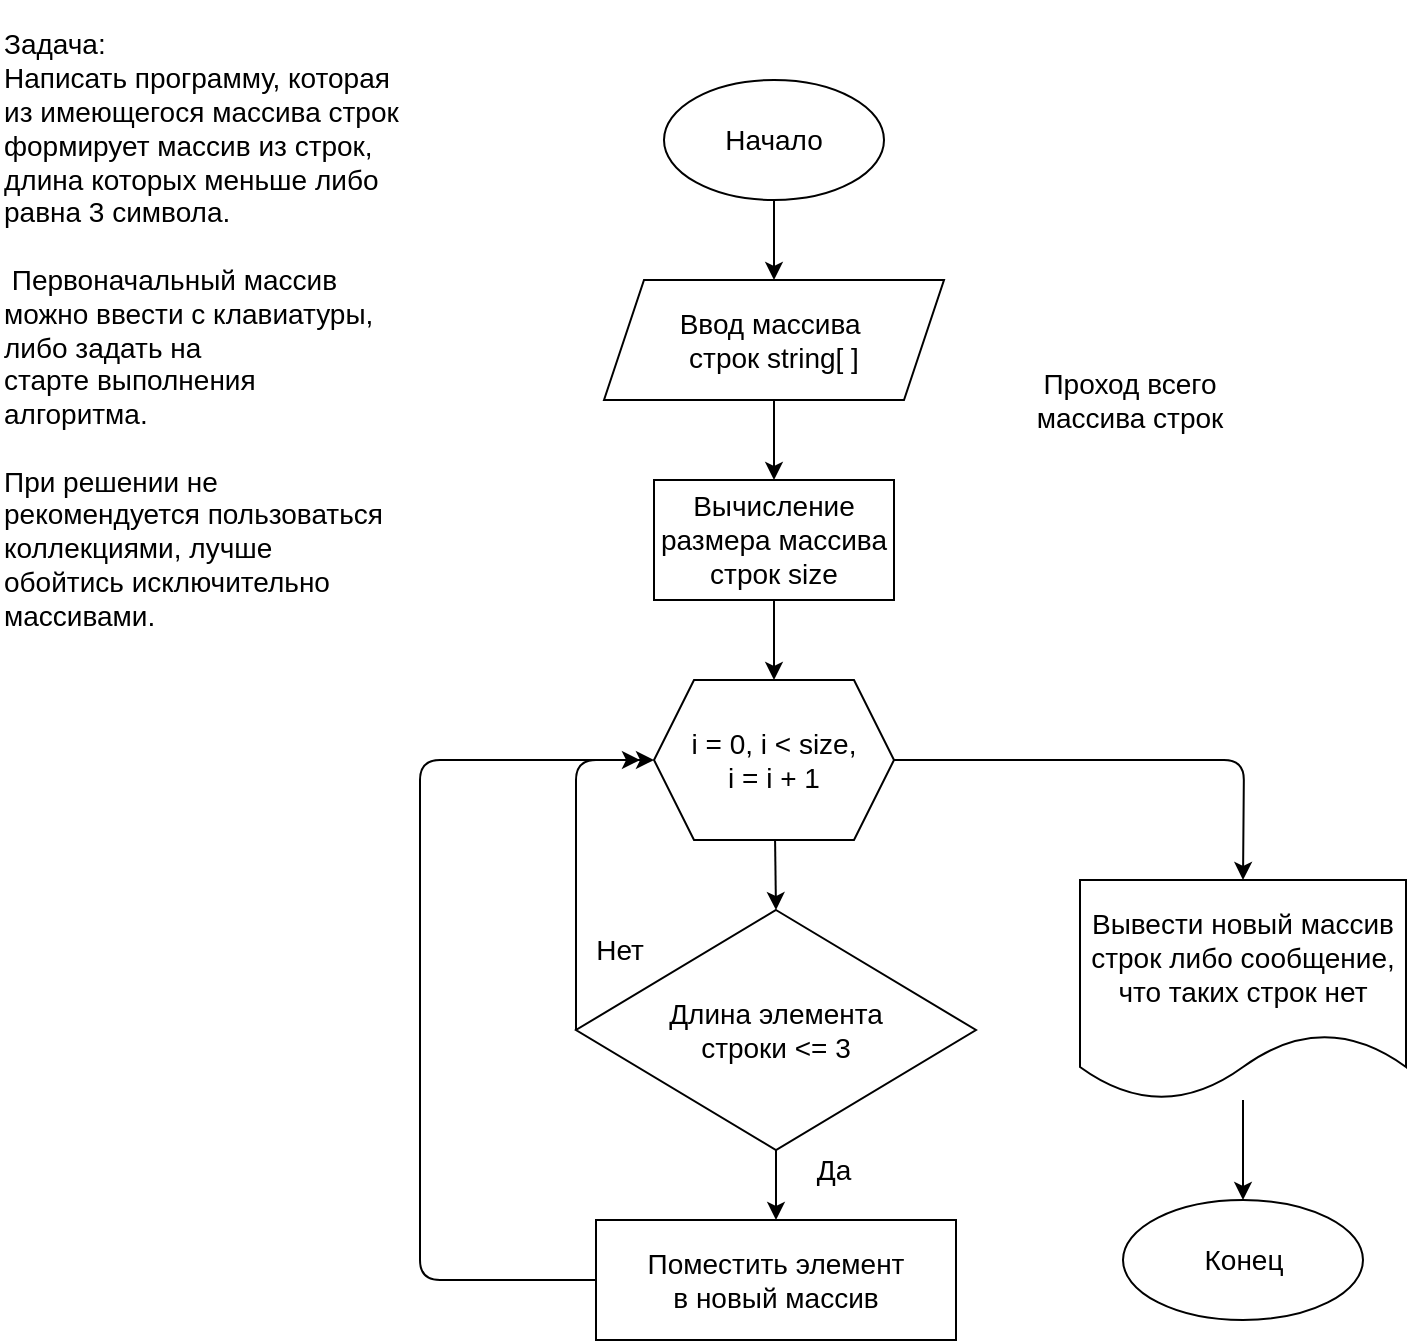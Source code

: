 <mxfile>
    <diagram id="0h13Uv8r5_HUNTAiRIc6" name="Страница 1">
        <mxGraphModel dx="1374" dy="790" grid="1" gridSize="10" guides="1" tooltips="1" connect="1" arrows="1" fold="1" page="1" pageScale="1" pageWidth="827" pageHeight="1169" math="0" shadow="0">
            <root>
                <mxCell id="0"/>
                <mxCell id="1" parent="0"/>
                <mxCell id="2" value="&lt;div style=&quot;font-size: 14px;&quot;&gt;Задача:&amp;nbsp;&lt;/div&gt;&lt;div style=&quot;font-size: 14px;&quot;&gt;Написать программу, которая из имеющегося массива строк формирует массив из строк, длина которых&amp;nbsp;&lt;span style=&quot;font-size: 14px;&quot;&gt;меньше либо равна 3 символа.&lt;/span&gt;&lt;/div&gt;&lt;div style=&quot;font-size: 14px;&quot;&gt;&lt;span style=&quot;font-size: 14px;&quot;&gt;&lt;br style=&quot;font-size: 14px;&quot;&gt;&lt;/span&gt;&lt;/div&gt;&lt;div style=&quot;font-size: 14px;&quot;&gt;&lt;span style=&quot;font-size: 14px;&quot;&gt;&amp;nbsp;Первоначальный массив можно ввести с клавиатуры, либо задать на старте&amp;nbsp;&lt;/span&gt;&lt;span style=&quot;font-size: 14px;&quot;&gt;выполнения алгоритма.&amp;nbsp;&lt;/span&gt;&lt;/div&gt;&lt;div style=&quot;font-size: 14px;&quot;&gt;&lt;span style=&quot;font-size: 14px;&quot;&gt;&lt;br style=&quot;font-size: 14px;&quot;&gt;&lt;/span&gt;&lt;/div&gt;&lt;div style=&quot;font-size: 14px;&quot;&gt;&lt;span style=&quot;font-size: 14px;&quot;&gt;При решении не рекомендуется пользоваться коллекциями, лучше обойтись&amp;nbsp;&lt;/span&gt;&lt;span style=&quot;font-size: 14px;&quot;&gt;исключительно массивами.&lt;/span&gt;&lt;/div&gt;" style="text;html=1;strokeColor=none;fillColor=none;align=left;verticalAlign=middle;whiteSpace=wrap;rounded=0;fontSize=14;" parent="1" vertex="1">
                    <mxGeometry x="30" y="10" width="200" height="330" as="geometry"/>
                </mxCell>
                <mxCell id="5" style="edgeStyle=none;html=1;entryX=0.5;entryY=0;entryDx=0;entryDy=0;fontSize=14;" parent="1" source="3" target="4" edge="1">
                    <mxGeometry relative="1" as="geometry"/>
                </mxCell>
                <mxCell id="3" value="Начало" style="ellipse;whiteSpace=wrap;html=1;fontSize=14;" parent="1" vertex="1">
                    <mxGeometry x="362" y="50" width="110" height="60" as="geometry"/>
                </mxCell>
                <mxCell id="16" value="" style="edgeStyle=none;html=1;fontSize=14;" edge="1" parent="1" source="4" target="15">
                    <mxGeometry relative="1" as="geometry"/>
                </mxCell>
                <mxCell id="4" value="&lt;div&gt;&lt;span&gt;Ввод массива&amp;nbsp;&lt;/span&gt;&lt;/div&gt;&lt;div&gt;&lt;span&gt;строк string[ ]&lt;/span&gt;&lt;/div&gt;" style="shape=parallelogram;perimeter=parallelogramPerimeter;whiteSpace=wrap;html=1;fixedSize=1;fontSize=14;" parent="1" vertex="1">
                    <mxGeometry x="332" y="150" width="170" height="60" as="geometry"/>
                </mxCell>
                <mxCell id="20" style="edgeStyle=none;html=1;exitX=0.5;exitY=1;exitDx=0;exitDy=0;entryX=0.5;entryY=0;entryDx=0;entryDy=0;fontSize=14;" edge="1" parent="1" source="6" target="8">
                    <mxGeometry relative="1" as="geometry"/>
                </mxCell>
                <mxCell id="23" style="edgeStyle=none;html=1;fontSize=14;exitX=0;exitY=0.5;exitDx=0;exitDy=0;" edge="1" parent="1" source="6">
                    <mxGeometry relative="1" as="geometry">
                        <mxPoint x="350" y="390" as="targetPoint"/>
                        <Array as="points">
                            <mxPoint x="318" y="390"/>
                        </Array>
                    </mxGeometry>
                </mxCell>
                <mxCell id="6" value="Длина элемента &lt;br&gt;строки &amp;lt;= 3" style="rhombus;whiteSpace=wrap;html=1;fontSize=14;" parent="1" vertex="1">
                    <mxGeometry x="318" y="465" width="200" height="120" as="geometry"/>
                </mxCell>
                <mxCell id="22" style="edgeStyle=none;html=1;entryX=0;entryY=0.5;entryDx=0;entryDy=0;fontSize=14;" edge="1" parent="1" source="8" target="12">
                    <mxGeometry relative="1" as="geometry">
                        <Array as="points">
                            <mxPoint x="240" y="650"/>
                            <mxPoint x="240" y="390"/>
                        </Array>
                    </mxGeometry>
                </mxCell>
                <mxCell id="8" value="Поместить элемент&lt;br&gt;в новый массив" style="whiteSpace=wrap;html=1;fontSize=14;" parent="1" vertex="1">
                    <mxGeometry x="328" y="620" width="180" height="60" as="geometry"/>
                </mxCell>
                <mxCell id="19" style="edgeStyle=none;html=1;entryX=0.5;entryY=0;entryDx=0;entryDy=0;fontSize=14;" edge="1" parent="1" source="12" target="6">
                    <mxGeometry relative="1" as="geometry"/>
                </mxCell>
                <mxCell id="29" value="" style="edgeStyle=none;html=1;fontSize=14;exitX=1;exitY=0.5;exitDx=0;exitDy=0;entryX=0.5;entryY=0;entryDx=0;entryDy=0;" edge="1" parent="1" source="12" target="28">
                    <mxGeometry relative="1" as="geometry">
                        <Array as="points">
                            <mxPoint x="652" y="390"/>
                        </Array>
                    </mxGeometry>
                </mxCell>
                <mxCell id="12" value="i = 0, i &amp;lt; size,&lt;br&gt;i = i + 1" style="shape=hexagon;perimeter=hexagonPerimeter2;whiteSpace=wrap;html=1;fixedSize=1;fontSize=14;" vertex="1" parent="1">
                    <mxGeometry x="357" y="350" width="120" height="80" as="geometry"/>
                </mxCell>
                <mxCell id="14" value="Проход всего массива строк" style="text;html=1;strokeColor=none;fillColor=none;align=center;verticalAlign=middle;whiteSpace=wrap;rounded=0;fontSize=14;" vertex="1" parent="1">
                    <mxGeometry x="540" y="170" width="110" height="80" as="geometry"/>
                </mxCell>
                <mxCell id="18" style="edgeStyle=none;html=1;entryX=0.5;entryY=0;entryDx=0;entryDy=0;fontSize=14;" edge="1" parent="1" source="15" target="12">
                    <mxGeometry relative="1" as="geometry"/>
                </mxCell>
                <mxCell id="15" value="Вычисление размера массива строк size" style="whiteSpace=wrap;html=1;fontSize=14;" vertex="1" parent="1">
                    <mxGeometry x="357" y="250" width="120" height="60" as="geometry"/>
                </mxCell>
                <mxCell id="21" value="Да" style="text;html=1;strokeColor=none;fillColor=none;align=center;verticalAlign=middle;whiteSpace=wrap;rounded=0;fontSize=14;" vertex="1" parent="1">
                    <mxGeometry x="417" y="580" width="60" height="30" as="geometry"/>
                </mxCell>
                <mxCell id="26" value="Нет" style="text;html=1;strokeColor=none;fillColor=none;align=center;verticalAlign=middle;whiteSpace=wrap;rounded=0;fontSize=14;" vertex="1" parent="1">
                    <mxGeometry x="310" y="470" width="60" height="30" as="geometry"/>
                </mxCell>
                <mxCell id="31" value="" style="edgeStyle=none;html=1;fontSize=14;" edge="1" parent="1" source="28" target="30">
                    <mxGeometry relative="1" as="geometry"/>
                </mxCell>
                <mxCell id="28" value="Вывести новый массив строк либо сообщение, что таких строк нет" style="shape=document;whiteSpace=wrap;html=1;boundedLbl=1;fontSize=14;" vertex="1" parent="1">
                    <mxGeometry x="570" y="450" width="163" height="110" as="geometry"/>
                </mxCell>
                <mxCell id="30" value="Конец" style="ellipse;whiteSpace=wrap;html=1;fontSize=14;" vertex="1" parent="1">
                    <mxGeometry x="591.5" y="610" width="120" height="60" as="geometry"/>
                </mxCell>
            </root>
        </mxGraphModel>
    </diagram>
</mxfile>